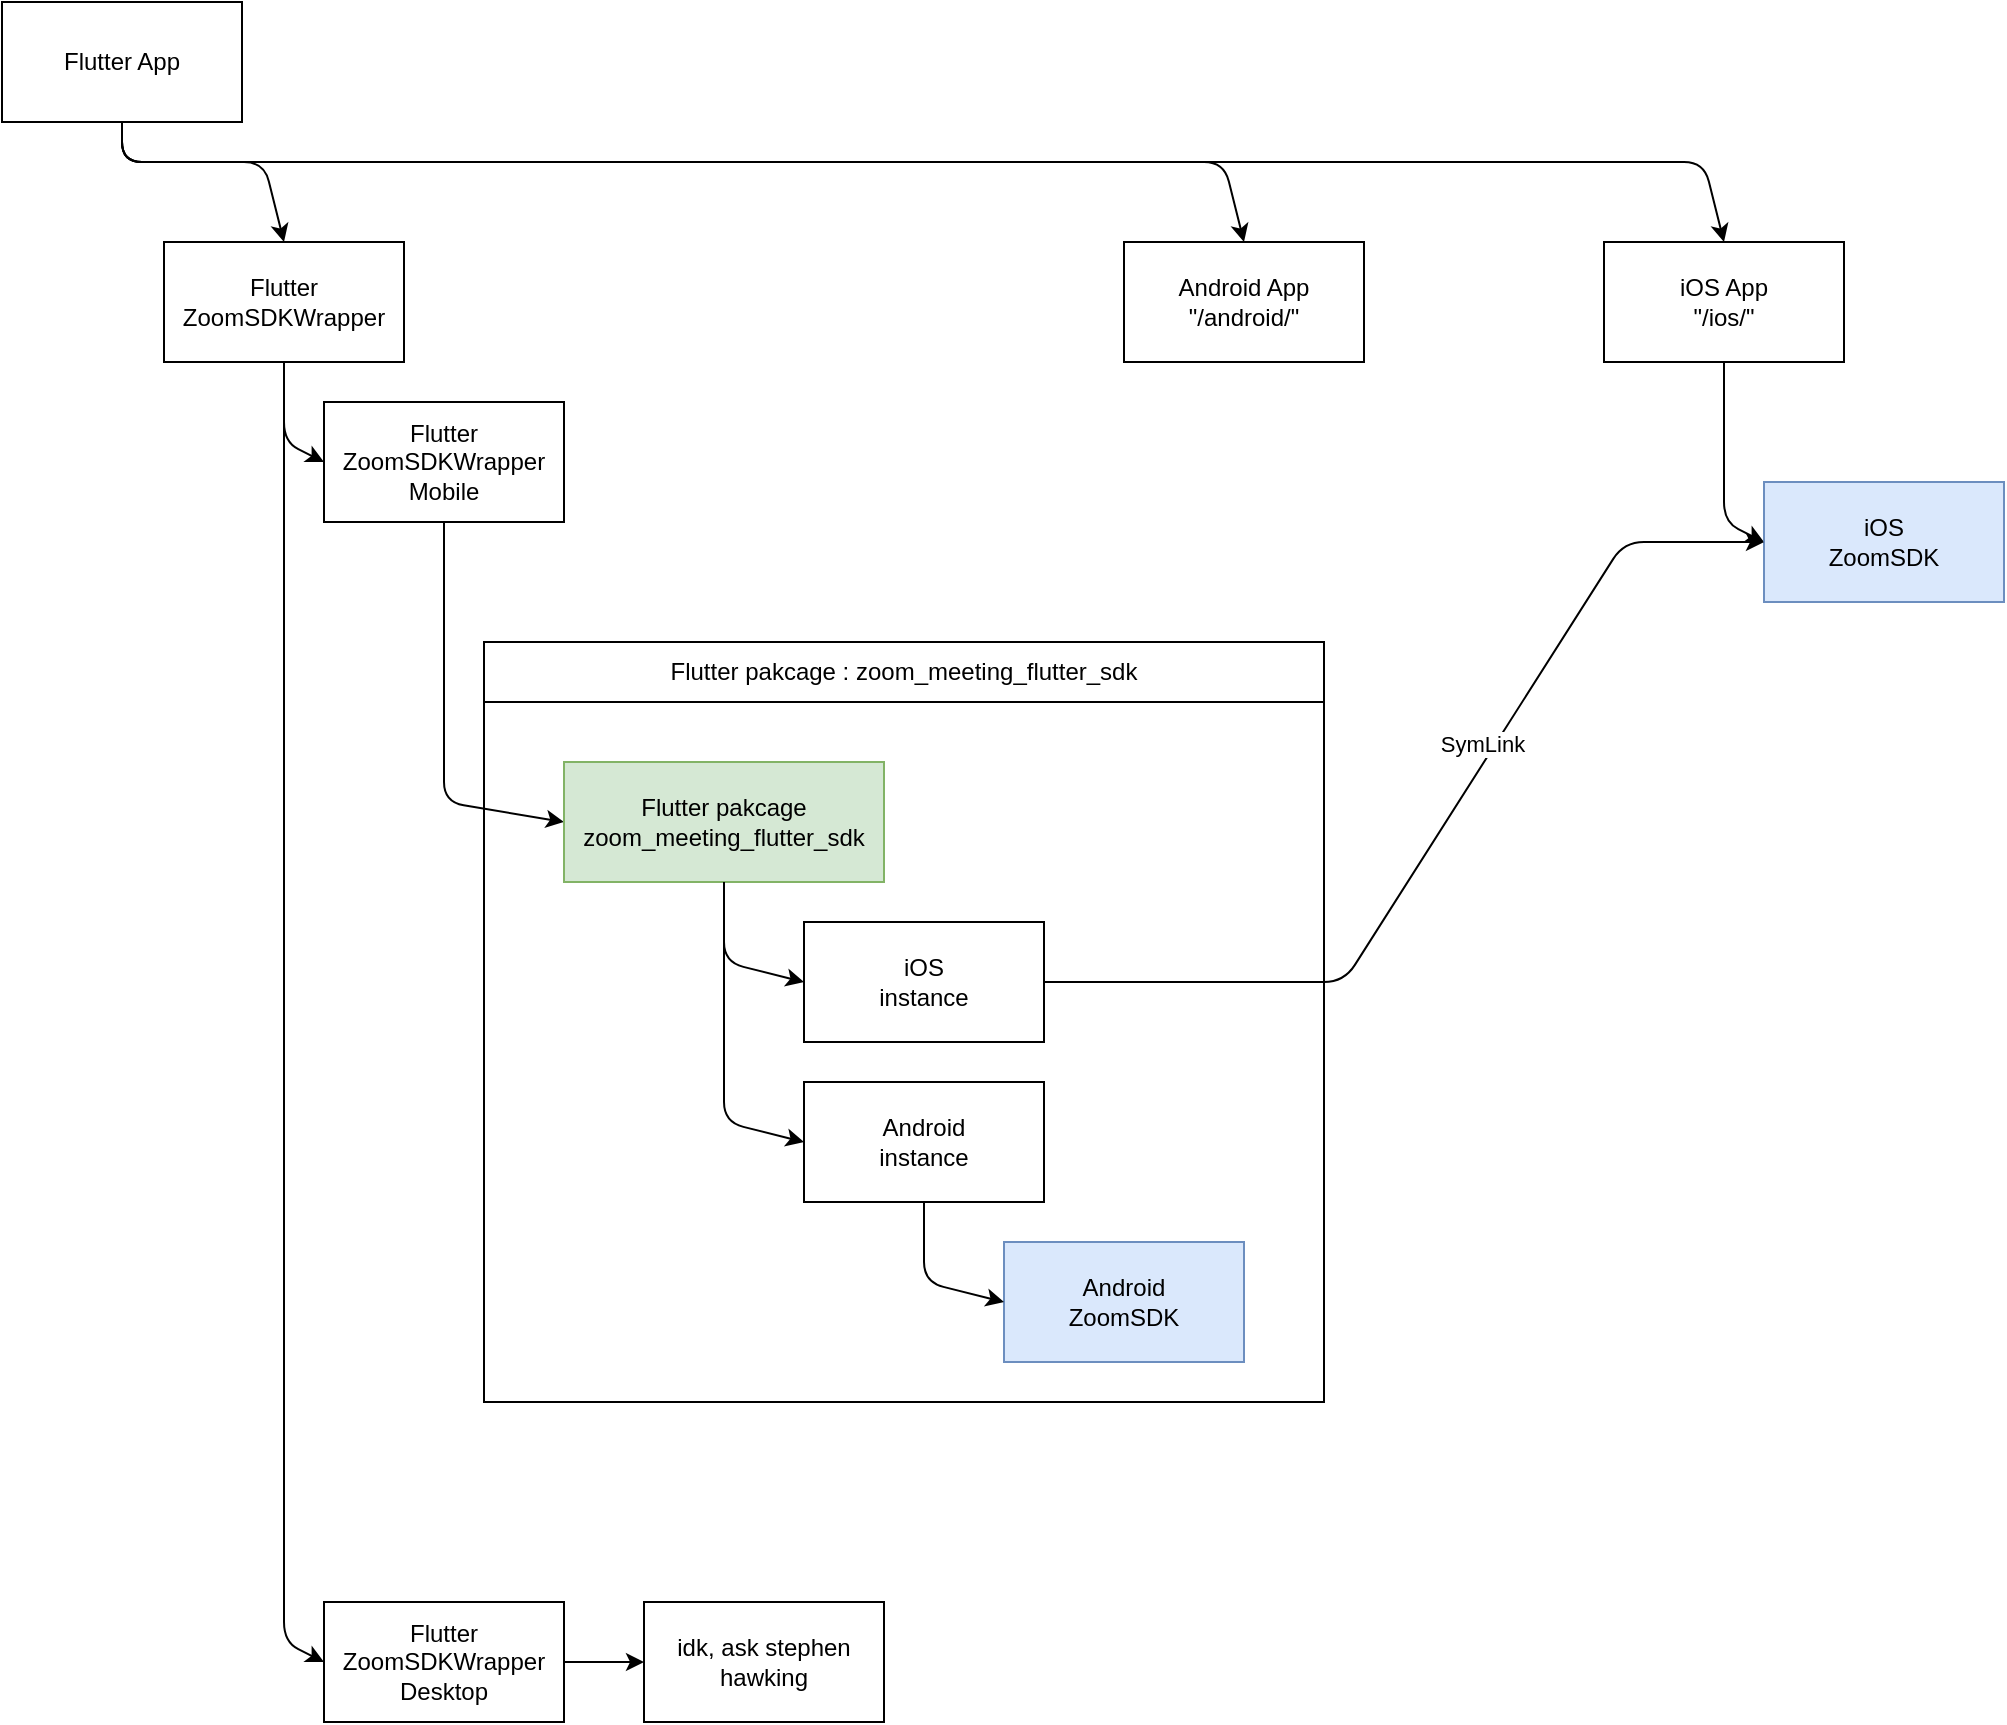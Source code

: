 <mxfile>
    <diagram id="1XGc3kxn4AOt9pJSvt7Z" name="Page-1">
        <mxGraphModel dx="1773" dy="2549" grid="1" gridSize="10" guides="1" tooltips="1" connect="1" arrows="1" fold="1" page="1" pageScale="1" pageWidth="827" pageHeight="1169" math="0" shadow="0">
            <root>
                <mxCell id="0"/>
                <mxCell id="1" parent="0"/>
                <mxCell id="51" style="edgeStyle=none;html=1;entryX=0.5;entryY=0;entryDx=0;entryDy=0;" edge="1" parent="1" source="42" target="45">
                    <mxGeometry relative="1" as="geometry">
                        <Array as="points">
                            <mxPoint x="139" y="-1040"/>
                            <mxPoint x="210" y="-1040"/>
                        </Array>
                    </mxGeometry>
                </mxCell>
                <mxCell id="69" style="edgeStyle=none;html=1;entryX=0.5;entryY=0;entryDx=0;entryDy=0;" edge="1" parent="1" source="42" target="43">
                    <mxGeometry relative="1" as="geometry">
                        <Array as="points">
                            <mxPoint x="139" y="-1040"/>
                            <mxPoint x="690" y="-1040"/>
                        </Array>
                    </mxGeometry>
                </mxCell>
                <mxCell id="71" style="edgeStyle=none;html=1;entryX=0.5;entryY=0;entryDx=0;entryDy=0;" edge="1" parent="1" source="42" target="44">
                    <mxGeometry relative="1" as="geometry">
                        <Array as="points">
                            <mxPoint x="139" y="-1040"/>
                            <mxPoint x="930" y="-1040"/>
                        </Array>
                    </mxGeometry>
                </mxCell>
                <mxCell id="42" value="Flutter App" style="rounded=0;whiteSpace=wrap;html=1;" vertex="1" parent="1">
                    <mxGeometry x="79" y="-1120" width="120" height="60" as="geometry"/>
                </mxCell>
                <mxCell id="43" value="Android App&lt;br&gt;&lt;span style=&quot;color: rgb(0, 0, 0);&quot;&gt;&quot;/android/&quot;&lt;/span&gt;" style="rounded=0;whiteSpace=wrap;html=1;" vertex="1" parent="1">
                    <mxGeometry x="640" y="-1000" width="120" height="60" as="geometry"/>
                </mxCell>
                <mxCell id="68" value="" style="edgeStyle=none;html=1;entryX=0;entryY=0.5;entryDx=0;entryDy=0;" edge="1" parent="1" source="44" target="63">
                    <mxGeometry relative="1" as="geometry">
                        <Array as="points">
                            <mxPoint x="940" y="-860"/>
                        </Array>
                    </mxGeometry>
                </mxCell>
                <mxCell id="44" value="iOS App&lt;br&gt;&quot;/ios/&quot;" style="rounded=0;whiteSpace=wrap;html=1;" vertex="1" parent="1">
                    <mxGeometry x="880" y="-1000" width="120" height="60" as="geometry"/>
                </mxCell>
                <mxCell id="49" style="edgeStyle=none;html=1;entryX=0;entryY=0.5;entryDx=0;entryDy=0;" edge="1" parent="1" source="45" target="47">
                    <mxGeometry relative="1" as="geometry">
                        <Array as="points">
                            <mxPoint x="220" y="-300"/>
                        </Array>
                    </mxGeometry>
                </mxCell>
                <mxCell id="50" style="edgeStyle=none;html=1;entryX=0;entryY=0.5;entryDx=0;entryDy=0;" edge="1" parent="1" source="45" target="48">
                    <mxGeometry relative="1" as="geometry">
                        <Array as="points">
                            <mxPoint x="220" y="-900"/>
                        </Array>
                    </mxGeometry>
                </mxCell>
                <mxCell id="45" value="Flutter ZoomSDKWrapper" style="rounded=0;whiteSpace=wrap;html=1;" vertex="1" parent="1">
                    <mxGeometry x="160" y="-1000" width="120" height="60" as="geometry"/>
                </mxCell>
                <mxCell id="73" value="" style="edgeStyle=none;html=1;" edge="1" parent="1" source="47" target="72">
                    <mxGeometry relative="1" as="geometry"/>
                </mxCell>
                <mxCell id="47" value="Flutter ZoomSDKWrapper&lt;br&gt;Desktop" style="rounded=0;whiteSpace=wrap;html=1;" vertex="1" parent="1">
                    <mxGeometry x="240" y="-320" width="120" height="60" as="geometry"/>
                </mxCell>
                <mxCell id="61" style="edgeStyle=none;html=1;entryX=0;entryY=0.5;entryDx=0;entryDy=0;" edge="1" parent="1" source="48" target="55">
                    <mxGeometry relative="1" as="geometry">
                        <Array as="points">
                            <mxPoint x="300" y="-720"/>
                        </Array>
                    </mxGeometry>
                </mxCell>
                <mxCell id="48" value="Flutter ZoomSDKWrapper&lt;br&gt;Mobile" style="rounded=0;whiteSpace=wrap;html=1;" vertex="1" parent="1">
                    <mxGeometry x="240" y="-920" width="120" height="60" as="geometry"/>
                </mxCell>
                <mxCell id="63" value="iOS&lt;br&gt;ZoomSDK" style="rounded=0;whiteSpace=wrap;html=1;fillColor=#dae8fc;strokeColor=#6c8ebf;" vertex="1" parent="1">
                    <mxGeometry x="960" y="-880" width="120" height="60" as="geometry"/>
                </mxCell>
                <mxCell id="65" style="edgeStyle=none;html=1;entryX=0;entryY=0.5;entryDx=0;entryDy=0;" edge="1" parent="1" source="64" target="63">
                    <mxGeometry relative="1" as="geometry">
                        <Array as="points">
                            <mxPoint x="750" y="-630"/>
                            <mxPoint x="890" y="-850"/>
                        </Array>
                    </mxGeometry>
                </mxCell>
                <mxCell id="66" value="SymLink" style="edgeLabel;html=1;align=center;verticalAlign=middle;resizable=0;points=[];" vertex="1" connectable="0" parent="65">
                    <mxGeometry x="-0.061" y="-3" relative="1" as="geometry">
                        <mxPoint x="26" y="-57" as="offset"/>
                    </mxGeometry>
                </mxCell>
                <mxCell id="72" value="idk, ask stephen hawking" style="rounded=0;whiteSpace=wrap;html=1;" vertex="1" parent="1">
                    <mxGeometry x="400" y="-320" width="120" height="60" as="geometry"/>
                </mxCell>
                <mxCell id="74" value="&lt;span style=&quot;color: rgb(0, 0, 0); font-weight: 400;&quot;&gt;&lt;span style=&quot;color: rgb(0, 0, 0);&quot;&gt;Flutter pakcage :&amp;nbsp;&lt;/span&gt;zoom_meeting_flutter_sdk&lt;/span&gt;" style="swimlane;whiteSpace=wrap;html=1;startSize=30;" vertex="1" parent="1">
                    <mxGeometry x="320" y="-800" width="420" height="380" as="geometry"/>
                </mxCell>
                <mxCell id="75" style="edgeStyle=none;html=1;entryX=0;entryY=0.5;entryDx=0;entryDy=0;" edge="1" parent="74" source="81">
                    <mxGeometry relative="1" as="geometry">
                        <Array as="points">
                            <mxPoint x="119" y="160"/>
                        </Array>
                        <mxPoint x="279" y="160" as="targetPoint"/>
                    </mxGeometry>
                </mxCell>
                <mxCell id="76" style="edgeStyle=none;html=1;entryX=0;entryY=0.5;entryDx=0;entryDy=0;" edge="1" parent="74" source="81">
                    <mxGeometry relative="1" as="geometry">
                        <Array as="points">
                            <mxPoint x="119" y="260"/>
                        </Array>
                        <mxPoint x="279" y="260" as="targetPoint"/>
                    </mxGeometry>
                </mxCell>
                <mxCell id="77" value="" style="edgeStyle=none;html=1;" edge="1" parent="74" target="79">
                    <mxGeometry relative="1" as="geometry">
                        <mxPoint x="399" y="160" as="sourcePoint"/>
                    </mxGeometry>
                </mxCell>
                <mxCell id="55" value="Flutter pakcage&lt;br&gt;zoom_meeting_flutter_sdk" style="rounded=0;whiteSpace=wrap;html=1;fillColor=#d5e8d4;strokeColor=#82b366;" vertex="1" parent="74">
                    <mxGeometry x="40" y="60" width="160" height="60" as="geometry"/>
                </mxCell>
                <mxCell id="64" value="iOS&lt;br&gt;instance" style="rounded=0;whiteSpace=wrap;html=1;" vertex="1" parent="74">
                    <mxGeometry x="160" y="140" width="120" height="60" as="geometry"/>
                </mxCell>
                <mxCell id="54" value="Android &lt;br&gt;instance" style="rounded=0;whiteSpace=wrap;html=1;" vertex="1" parent="74">
                    <mxGeometry x="160" y="220" width="120" height="60" as="geometry"/>
                </mxCell>
                <mxCell id="59" value="Android &lt;br&gt;ZoomSDK" style="rounded=0;whiteSpace=wrap;html=1;fillColor=#dae8fc;strokeColor=#6c8ebf;" vertex="1" parent="74">
                    <mxGeometry x="260" y="300" width="120" height="60" as="geometry"/>
                </mxCell>
                <mxCell id="67" style="edgeStyle=none;html=1;entryX=0;entryY=0.5;entryDx=0;entryDy=0;" edge="1" parent="74" source="55" target="64">
                    <mxGeometry relative="1" as="geometry">
                        <Array as="points">
                            <mxPoint x="120" y="160"/>
                        </Array>
                    </mxGeometry>
                </mxCell>
                <mxCell id="57" style="edgeStyle=none;html=1;entryX=0;entryY=0.5;entryDx=0;entryDy=0;" edge="1" parent="74" source="55" target="54">
                    <mxGeometry relative="1" as="geometry">
                        <Array as="points">
                            <mxPoint x="120" y="240"/>
                        </Array>
                    </mxGeometry>
                </mxCell>
                <mxCell id="60" style="edgeStyle=none;html=1;entryX=0;entryY=0.5;entryDx=0;entryDy=0;" edge="1" parent="74" source="54" target="59">
                    <mxGeometry relative="1" as="geometry">
                        <Array as="points">
                            <mxPoint x="220" y="320"/>
                        </Array>
                    </mxGeometry>
                </mxCell>
            </root>
        </mxGraphModel>
    </diagram>
</mxfile>